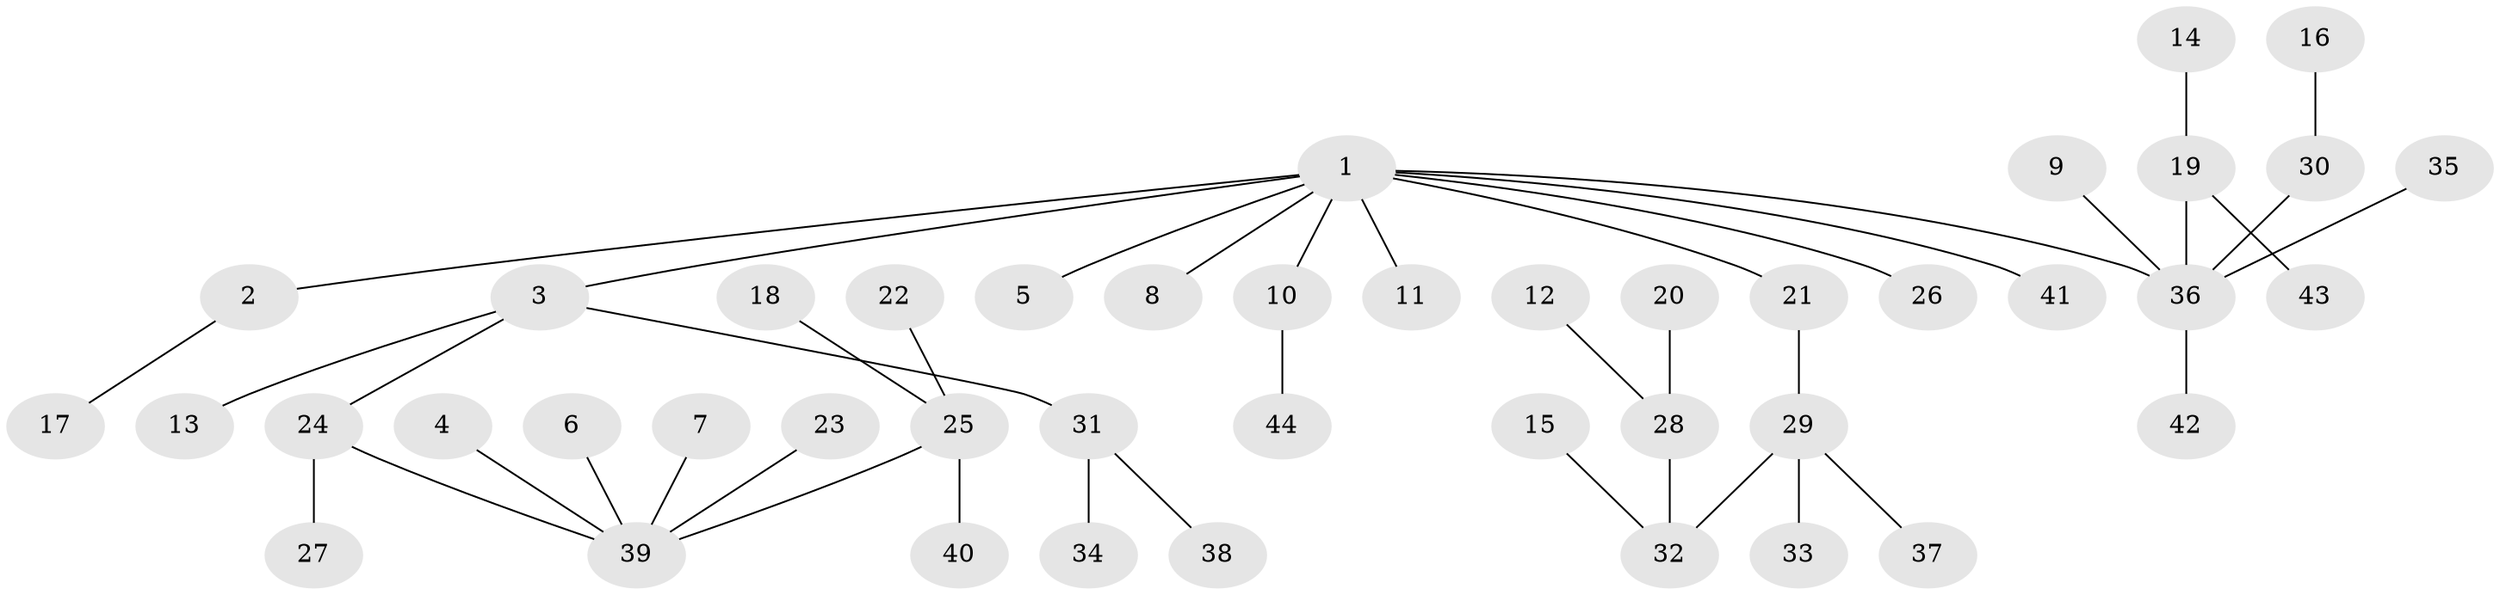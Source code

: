 // original degree distribution, {7: 0.022727272727272728, 5: 0.022727272727272728, 3: 0.125, 2: 0.3068181818181818, 6: 0.011363636363636364, 4: 0.045454545454545456, 1: 0.4659090909090909}
// Generated by graph-tools (version 1.1) at 2025/26/03/09/25 03:26:28]
// undirected, 44 vertices, 43 edges
graph export_dot {
graph [start="1"]
  node [color=gray90,style=filled];
  1;
  2;
  3;
  4;
  5;
  6;
  7;
  8;
  9;
  10;
  11;
  12;
  13;
  14;
  15;
  16;
  17;
  18;
  19;
  20;
  21;
  22;
  23;
  24;
  25;
  26;
  27;
  28;
  29;
  30;
  31;
  32;
  33;
  34;
  35;
  36;
  37;
  38;
  39;
  40;
  41;
  42;
  43;
  44;
  1 -- 2 [weight=1.0];
  1 -- 3 [weight=1.0];
  1 -- 5 [weight=1.0];
  1 -- 8 [weight=1.0];
  1 -- 10 [weight=1.0];
  1 -- 11 [weight=1.0];
  1 -- 21 [weight=1.0];
  1 -- 26 [weight=1.0];
  1 -- 36 [weight=1.0];
  1 -- 41 [weight=1.0];
  2 -- 17 [weight=1.0];
  3 -- 13 [weight=1.0];
  3 -- 24 [weight=1.0];
  3 -- 31 [weight=1.0];
  4 -- 39 [weight=1.0];
  6 -- 39 [weight=1.0];
  7 -- 39 [weight=1.0];
  9 -- 36 [weight=1.0];
  10 -- 44 [weight=1.0];
  12 -- 28 [weight=1.0];
  14 -- 19 [weight=1.0];
  15 -- 32 [weight=1.0];
  16 -- 30 [weight=1.0];
  18 -- 25 [weight=1.0];
  19 -- 36 [weight=1.0];
  19 -- 43 [weight=1.0];
  20 -- 28 [weight=1.0];
  21 -- 29 [weight=1.0];
  22 -- 25 [weight=1.0];
  23 -- 39 [weight=1.0];
  24 -- 27 [weight=1.0];
  24 -- 39 [weight=1.0];
  25 -- 39 [weight=1.0];
  25 -- 40 [weight=1.0];
  28 -- 32 [weight=1.0];
  29 -- 32 [weight=1.0];
  29 -- 33 [weight=1.0];
  29 -- 37 [weight=1.0];
  30 -- 36 [weight=1.0];
  31 -- 34 [weight=1.0];
  31 -- 38 [weight=1.0];
  35 -- 36 [weight=1.0];
  36 -- 42 [weight=1.0];
}
